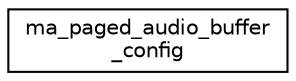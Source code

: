 digraph "Graphical Class Hierarchy"
{
 // LATEX_PDF_SIZE
  edge [fontname="Helvetica",fontsize="10",labelfontname="Helvetica",labelfontsize="10"];
  node [fontname="Helvetica",fontsize="10",shape=record];
  rankdir="LR";
  Node0 [label="ma_paged_audio_buffer\l_config",height=0.2,width=0.4,color="black", fillcolor="white", style="filled",URL="$structma__paged__audio__buffer__config.html",tooltip=" "];
}
